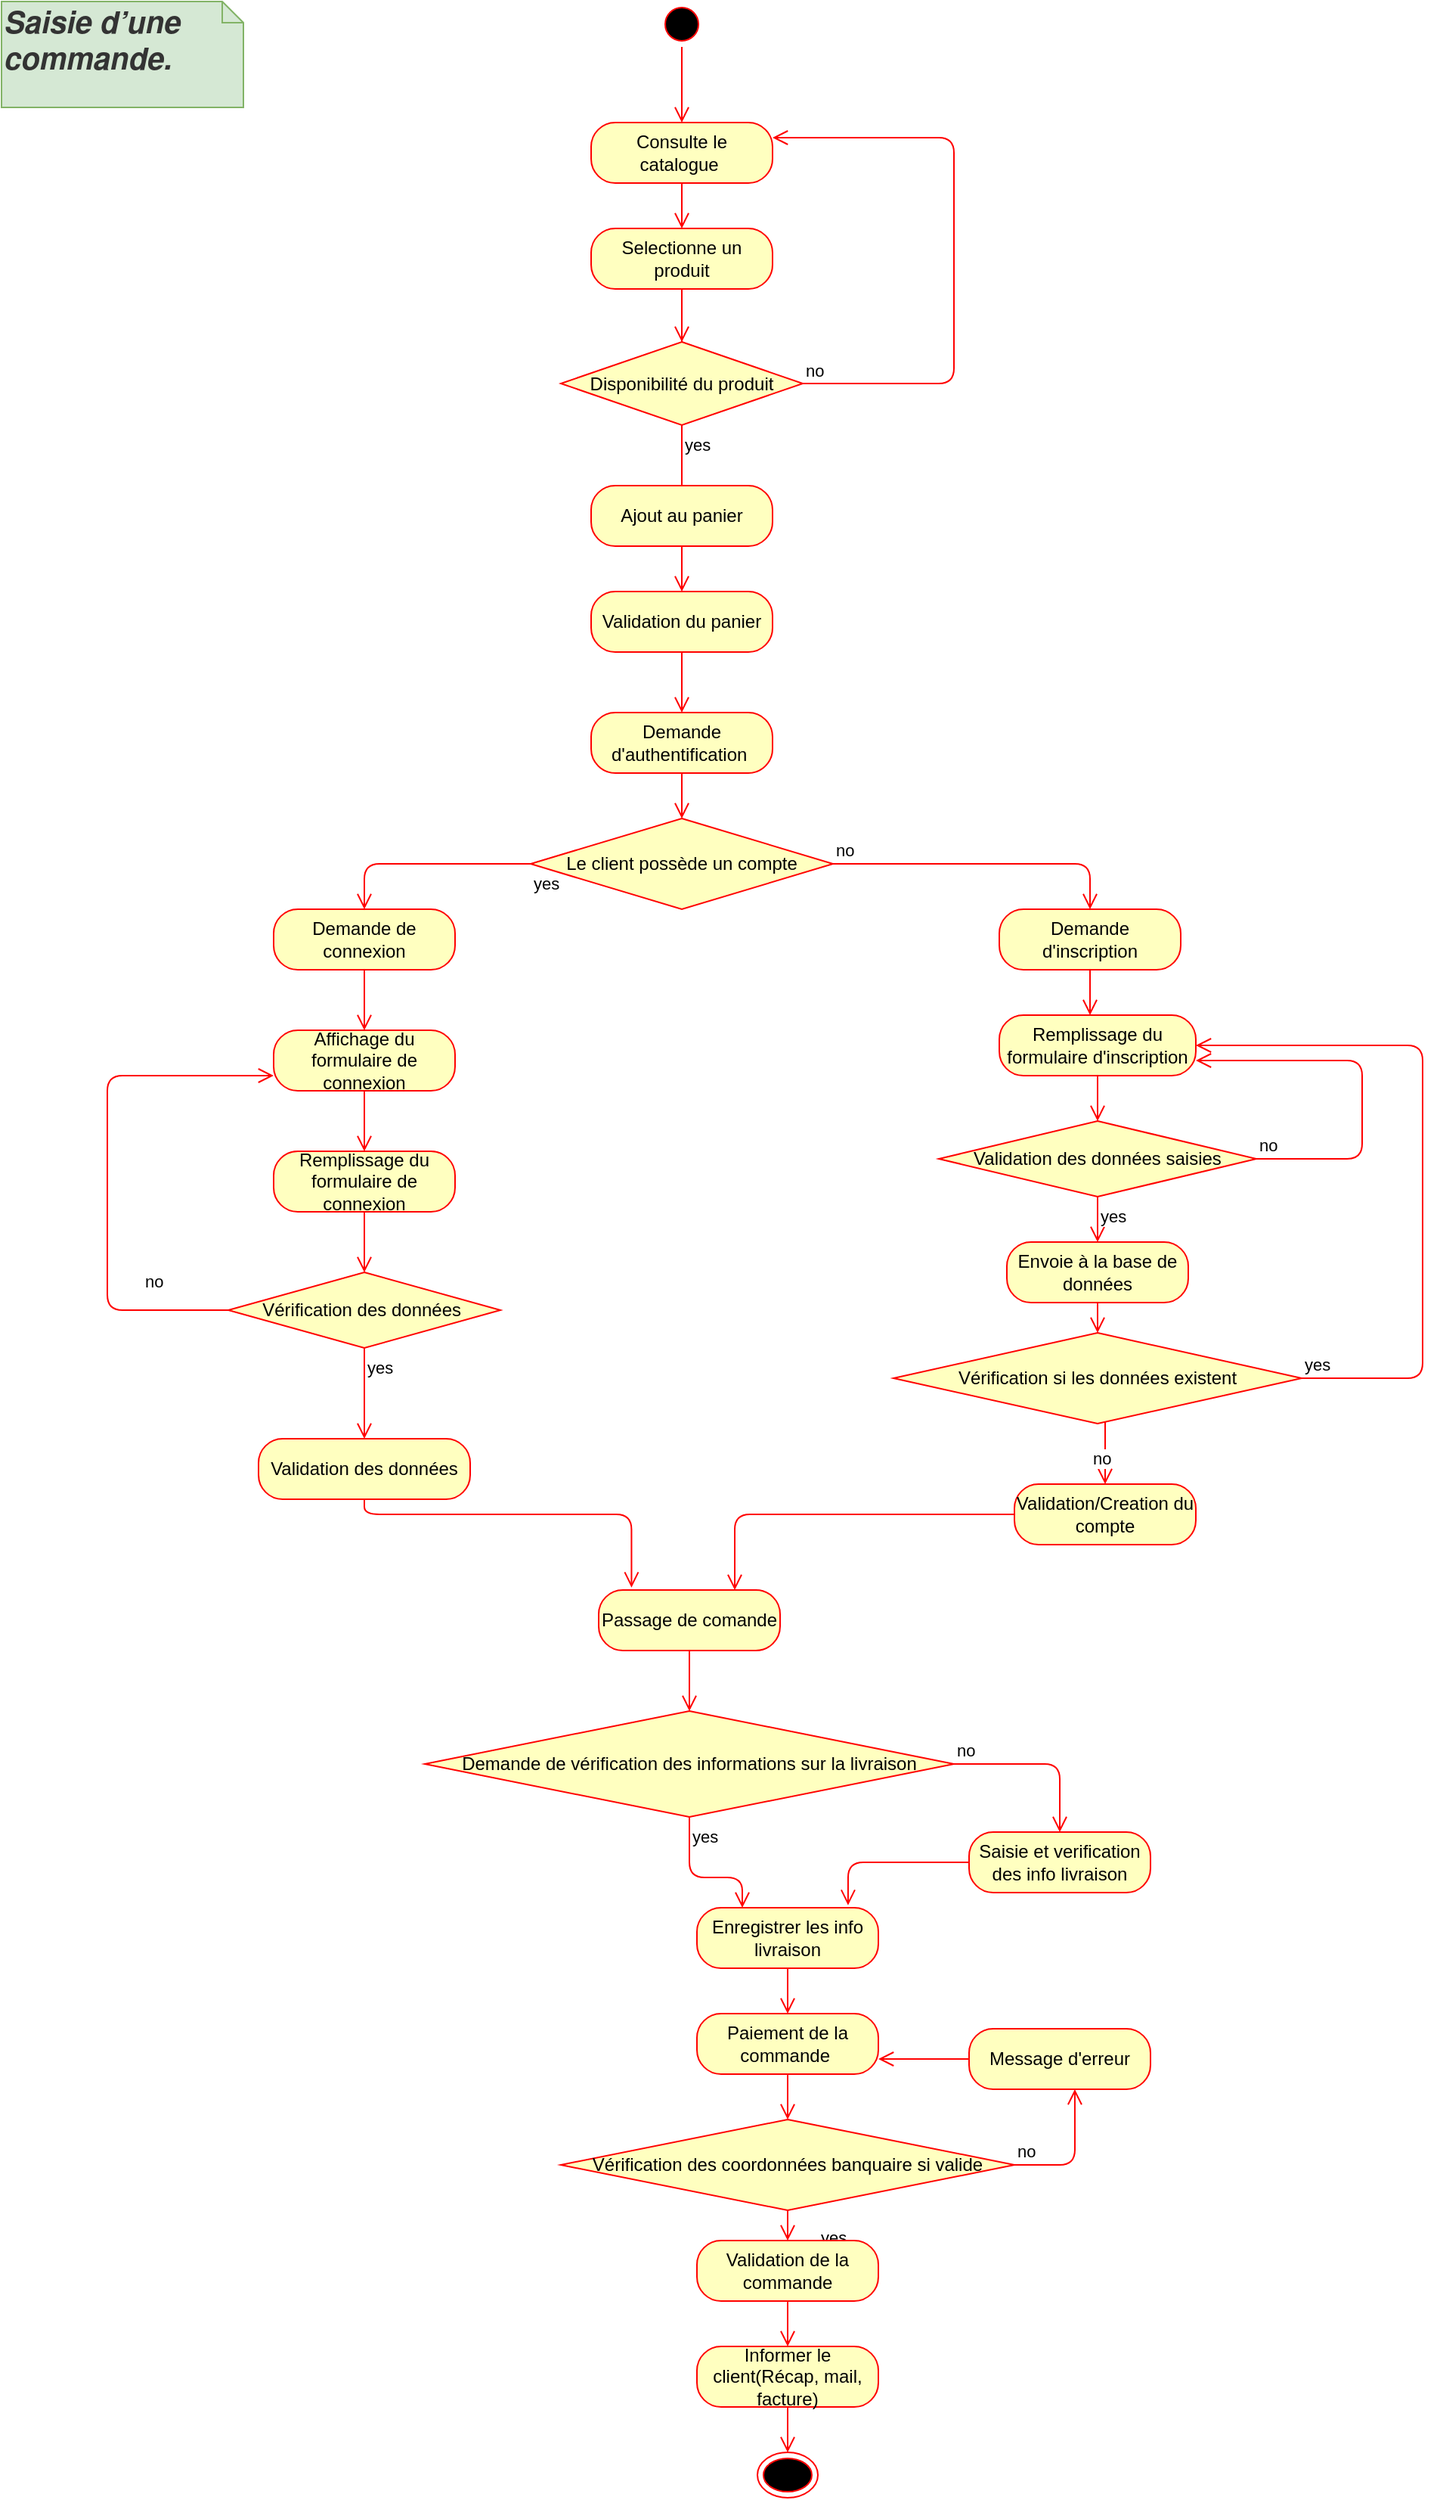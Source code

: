 <mxfile version="12.4.2" type="device" pages="1"><diagram name="Page-1" id="13e1069c-82ec-6db2-03f1-153e76fe0fe0"><mxGraphModel dx="1422" dy="822" grid="1" gridSize="10" guides="1" tooltips="1" connect="1" arrows="1" fold="1" page="1" pageScale="1" pageWidth="1100" pageHeight="850" background="#ffffff" math="0" shadow="0"><root><mxCell id="0"/><mxCell id="1" parent="0"/><mxCell id="GTsMGcesCZ-Y2nVgVBjx-22" value="" style="ellipse;html=1;shape=startState;fillColor=#000000;strokeColor=#ff0000;" vertex="1" parent="1"><mxGeometry x="535" y="40" width="30" height="30" as="geometry"/></mxCell><mxCell id="GTsMGcesCZ-Y2nVgVBjx-23" value="" style="edgeStyle=orthogonalEdgeStyle;html=1;verticalAlign=bottom;endArrow=open;endSize=8;strokeColor=#ff0000;" edge="1" source="GTsMGcesCZ-Y2nVgVBjx-22" parent="1"><mxGeometry relative="1" as="geometry"><mxPoint x="550" y="120" as="targetPoint"/><Array as="points"><mxPoint x="550" y="120"/><mxPoint x="550" y="120"/></Array></mxGeometry></mxCell><mxCell id="GTsMGcesCZ-Y2nVgVBjx-54" value="Selectionne un produit" style="rounded=1;whiteSpace=wrap;html=1;arcSize=40;fontColor=#000000;fillColor=#ffffc0;strokeColor=#ff0000;" vertex="1" parent="1"><mxGeometry x="490" y="190" width="120" height="40" as="geometry"/></mxCell><mxCell id="GTsMGcesCZ-Y2nVgVBjx-55" value="" style="edgeStyle=orthogonalEdgeStyle;html=1;verticalAlign=bottom;endArrow=open;endSize=8;strokeColor=#ff0000;" edge="1" source="GTsMGcesCZ-Y2nVgVBjx-64" parent="1"><mxGeometry relative="1" as="geometry"><mxPoint x="550" y="290" as="targetPoint"/></mxGeometry></mxCell><mxCell id="GTsMGcesCZ-Y2nVgVBjx-60" value="Consulte le catalogue&amp;nbsp;" style="rounded=1;whiteSpace=wrap;html=1;arcSize=40;fontColor=#000000;fillColor=#ffffc0;strokeColor=#ff0000;" vertex="1" parent="1"><mxGeometry x="490" y="120" width="120" height="40" as="geometry"/></mxCell><mxCell id="GTsMGcesCZ-Y2nVgVBjx-61" value="" style="edgeStyle=orthogonalEdgeStyle;html=1;verticalAlign=bottom;endArrow=open;endSize=8;strokeColor=#ff0000;" edge="1" source="GTsMGcesCZ-Y2nVgVBjx-60" parent="1"><mxGeometry relative="1" as="geometry"><mxPoint x="550" y="190" as="targetPoint"/></mxGeometry></mxCell><mxCell id="GTsMGcesCZ-Y2nVgVBjx-65" value="no" style="edgeStyle=orthogonalEdgeStyle;html=1;align=left;verticalAlign=bottom;endArrow=open;endSize=8;strokeColor=#ff0000;entryX=1;entryY=0.25;entryDx=0;entryDy=0;" edge="1" source="GTsMGcesCZ-Y2nVgVBjx-64" parent="1" target="GTsMGcesCZ-Y2nVgVBjx-60"><mxGeometry x="-1" relative="1" as="geometry"><mxPoint x="810" y="220" as="targetPoint"/><Array as="points"><mxPoint x="730" y="293"/><mxPoint x="730" y="130"/></Array></mxGeometry></mxCell><mxCell id="GTsMGcesCZ-Y2nVgVBjx-66" value="yes" style="edgeStyle=orthogonalEdgeStyle;html=1;align=left;verticalAlign=top;endArrow=open;endSize=8;strokeColor=#ff0000;" edge="1" source="GTsMGcesCZ-Y2nVgVBjx-64" parent="1"><mxGeometry x="-1" relative="1" as="geometry"><mxPoint x="550" y="400" as="targetPoint"/><Array as="points"><mxPoint x="550" y="395"/></Array></mxGeometry></mxCell><mxCell id="GTsMGcesCZ-Y2nVgVBjx-67" value="Ajout au panier" style="rounded=1;whiteSpace=wrap;html=1;arcSize=40;fontColor=#000000;fillColor=#ffffc0;strokeColor=#ff0000;" vertex="1" parent="1"><mxGeometry x="490" y="360" width="120" height="40" as="geometry"/></mxCell><mxCell id="GTsMGcesCZ-Y2nVgVBjx-68" value="" style="edgeStyle=orthogonalEdgeStyle;html=1;verticalAlign=bottom;endArrow=open;endSize=8;strokeColor=#ff0000;" edge="1" source="GTsMGcesCZ-Y2nVgVBjx-67" parent="1" target="GTsMGcesCZ-Y2nVgVBjx-69"><mxGeometry relative="1" as="geometry"><mxPoint x="550" y="490" as="targetPoint"/></mxGeometry></mxCell><mxCell id="GTsMGcesCZ-Y2nVgVBjx-69" value="Validation du panier" style="rounded=1;whiteSpace=wrap;html=1;arcSize=40;fontColor=#000000;fillColor=#ffffc0;strokeColor=#ff0000;" vertex="1" parent="1"><mxGeometry x="490" y="430" width="120" height="40" as="geometry"/></mxCell><mxCell id="GTsMGcesCZ-Y2nVgVBjx-70" value="" style="edgeStyle=orthogonalEdgeStyle;html=1;verticalAlign=bottom;endArrow=open;endSize=8;strokeColor=#ff0000;" edge="1" source="GTsMGcesCZ-Y2nVgVBjx-69" parent="1"><mxGeometry relative="1" as="geometry"><mxPoint x="550" y="510" as="targetPoint"/></mxGeometry></mxCell><mxCell id="GTsMGcesCZ-Y2nVgVBjx-77" value="Demande d'authentification&amp;nbsp;" style="rounded=1;whiteSpace=wrap;html=1;arcSize=40;fontColor=#000000;fillColor=#ffffc0;strokeColor=#ff0000;" vertex="1" parent="1"><mxGeometry x="490" y="510" width="120" height="40" as="geometry"/></mxCell><mxCell id="GTsMGcesCZ-Y2nVgVBjx-78" value="" style="edgeStyle=orthogonalEdgeStyle;html=1;verticalAlign=bottom;endArrow=open;endSize=8;strokeColor=#ff0000;" edge="1" source="GTsMGcesCZ-Y2nVgVBjx-77" parent="1"><mxGeometry relative="1" as="geometry"><mxPoint x="550" y="580" as="targetPoint"/></mxGeometry></mxCell><mxCell id="GTsMGcesCZ-Y2nVgVBjx-79" value="Le client possède un compte&lt;br&gt;" style="rhombus;whiteSpace=wrap;html=1;fillColor=#ffffc0;strokeColor=#ff0000;" vertex="1" parent="1"><mxGeometry x="450" y="580" width="200" height="60" as="geometry"/></mxCell><mxCell id="GTsMGcesCZ-Y2nVgVBjx-80" value="no" style="edgeStyle=orthogonalEdgeStyle;html=1;align=left;verticalAlign=bottom;endArrow=open;endSize=8;strokeColor=#ff0000;" edge="1" source="GTsMGcesCZ-Y2nVgVBjx-79" parent="1"><mxGeometry x="-1" relative="1" as="geometry"><mxPoint x="820" y="640" as="targetPoint"/><Array as="points"><mxPoint x="820" y="610"/></Array></mxGeometry></mxCell><mxCell id="GTsMGcesCZ-Y2nVgVBjx-81" value="yes" style="edgeStyle=orthogonalEdgeStyle;html=1;align=left;verticalAlign=top;endArrow=open;endSize=8;strokeColor=#ff0000;" edge="1" source="GTsMGcesCZ-Y2nVgVBjx-79" parent="1"><mxGeometry x="-1" relative="1" as="geometry"><mxPoint x="340" y="640" as="targetPoint"/><Array as="points"><mxPoint x="340" y="610"/></Array></mxGeometry></mxCell><mxCell id="GTsMGcesCZ-Y2nVgVBjx-82" value="Demande d'inscription" style="rounded=1;whiteSpace=wrap;html=1;arcSize=40;fontColor=#000000;fillColor=#ffffc0;strokeColor=#ff0000;" vertex="1" parent="1"><mxGeometry x="760" y="640" width="120" height="40" as="geometry"/></mxCell><mxCell id="GTsMGcesCZ-Y2nVgVBjx-83" value="" style="edgeStyle=orthogonalEdgeStyle;html=1;verticalAlign=bottom;endArrow=open;endSize=8;strokeColor=#ff0000;" edge="1" source="GTsMGcesCZ-Y2nVgVBjx-82" parent="1"><mxGeometry relative="1" as="geometry"><mxPoint x="820" y="710" as="targetPoint"/></mxGeometry></mxCell><mxCell id="GTsMGcesCZ-Y2nVgVBjx-84" value="Demande de connexion" style="rounded=1;whiteSpace=wrap;html=1;arcSize=40;fontColor=#000000;fillColor=#ffffc0;strokeColor=#ff0000;" vertex="1" parent="1"><mxGeometry x="280" y="640" width="120" height="40" as="geometry"/></mxCell><mxCell id="GTsMGcesCZ-Y2nVgVBjx-85" value="" style="edgeStyle=orthogonalEdgeStyle;html=1;verticalAlign=bottom;endArrow=open;endSize=8;strokeColor=#ff0000;entryX=0.5;entryY=0;entryDx=0;entryDy=0;" edge="1" source="GTsMGcesCZ-Y2nVgVBjx-84" parent="1" target="GTsMGcesCZ-Y2nVgVBjx-116"><mxGeometry relative="1" as="geometry"><mxPoint x="340" y="710" as="targetPoint"/></mxGeometry></mxCell><mxCell id="GTsMGcesCZ-Y2nVgVBjx-64" value="Disponibilité du produit" style="rhombus;whiteSpace=wrap;html=1;fillColor=#ffffc0;strokeColor=#ff0000;" vertex="1" parent="1"><mxGeometry x="470" y="265" width="160" height="55" as="geometry"/></mxCell><mxCell id="GTsMGcesCZ-Y2nVgVBjx-87" value="" style="edgeStyle=orthogonalEdgeStyle;html=1;verticalAlign=bottom;endArrow=open;endSize=8;strokeColor=#ff0000;" edge="1" parent="1" source="GTsMGcesCZ-Y2nVgVBjx-54" target="GTsMGcesCZ-Y2nVgVBjx-64"><mxGeometry relative="1" as="geometry"><mxPoint x="550" y="290" as="targetPoint"/><mxPoint x="550" y="230" as="sourcePoint"/></mxGeometry></mxCell><mxCell id="GTsMGcesCZ-Y2nVgVBjx-93" value="Remplissage du formulaire d'inscription" style="rounded=1;whiteSpace=wrap;html=1;arcSize=40;fontColor=#000000;fillColor=#ffffc0;strokeColor=#ff0000;" vertex="1" parent="1"><mxGeometry x="760" y="710" width="130" height="40" as="geometry"/></mxCell><mxCell id="GTsMGcesCZ-Y2nVgVBjx-94" value="" style="edgeStyle=orthogonalEdgeStyle;html=1;verticalAlign=bottom;endArrow=open;endSize=8;strokeColor=#ff0000;" edge="1" source="GTsMGcesCZ-Y2nVgVBjx-93" parent="1"><mxGeometry relative="1" as="geometry"><mxPoint x="825" y="780" as="targetPoint"/></mxGeometry></mxCell><mxCell id="GTsMGcesCZ-Y2nVgVBjx-98" value="Validation des données saisies" style="rhombus;whiteSpace=wrap;html=1;fillColor=#ffffc0;strokeColor=#ff0000;" vertex="1" parent="1"><mxGeometry x="720" y="780" width="210" height="50" as="geometry"/></mxCell><mxCell id="GTsMGcesCZ-Y2nVgVBjx-99" value="no" style="edgeStyle=orthogonalEdgeStyle;html=1;align=left;verticalAlign=bottom;endArrow=open;endSize=8;strokeColor=#ff0000;entryX=1;entryY=0.75;entryDx=0;entryDy=0;" edge="1" source="GTsMGcesCZ-Y2nVgVBjx-98" parent="1" target="GTsMGcesCZ-Y2nVgVBjx-93"><mxGeometry x="-1" relative="1" as="geometry"><mxPoint x="900" y="740" as="targetPoint"/><Array as="points"><mxPoint x="1000" y="805"/><mxPoint x="1000" y="740"/></Array></mxGeometry></mxCell><mxCell id="GTsMGcesCZ-Y2nVgVBjx-100" value="yes" style="edgeStyle=orthogonalEdgeStyle;html=1;align=left;verticalAlign=top;endArrow=open;endSize=8;strokeColor=#ff0000;" edge="1" source="GTsMGcesCZ-Y2nVgVBjx-98" parent="1"><mxGeometry x="-1" relative="1" as="geometry"><mxPoint x="825" y="860" as="targetPoint"/><Array as="points"><mxPoint x="825" y="830"/><mxPoint x="825" y="830"/></Array></mxGeometry></mxCell><mxCell id="GTsMGcesCZ-Y2nVgVBjx-101" value="Envoie à la base de données" style="rounded=1;whiteSpace=wrap;html=1;arcSize=40;fontColor=#000000;fillColor=#ffffc0;strokeColor=#ff0000;" vertex="1" parent="1"><mxGeometry x="765" y="860" width="120" height="40" as="geometry"/></mxCell><mxCell id="GTsMGcesCZ-Y2nVgVBjx-102" value="" style="edgeStyle=orthogonalEdgeStyle;html=1;verticalAlign=bottom;endArrow=open;endSize=8;strokeColor=#ff0000;" edge="1" source="GTsMGcesCZ-Y2nVgVBjx-101" parent="1"><mxGeometry relative="1" as="geometry"><mxPoint x="825" y="920" as="targetPoint"/></mxGeometry></mxCell><mxCell id="GTsMGcesCZ-Y2nVgVBjx-103" value="Vérification si les données existent" style="rhombus;whiteSpace=wrap;html=1;fillColor=#ffffc0;strokeColor=#ff0000;" vertex="1" parent="1"><mxGeometry x="690" y="920" width="270" height="60" as="geometry"/></mxCell><mxCell id="GTsMGcesCZ-Y2nVgVBjx-104" value="yes" style="edgeStyle=orthogonalEdgeStyle;html=1;align=left;verticalAlign=bottom;endArrow=open;endSize=8;strokeColor=#ff0000;exitX=1;exitY=0.5;exitDx=0;exitDy=0;entryX=1;entryY=0.5;entryDx=0;entryDy=0;" edge="1" source="GTsMGcesCZ-Y2nVgVBjx-103" parent="1" target="GTsMGcesCZ-Y2nVgVBjx-93"><mxGeometry x="-1" relative="1" as="geometry"><mxPoint x="1060" y="730" as="targetPoint"/><mxPoint x="990" y="950" as="sourcePoint"/><Array as="points"><mxPoint x="1040" y="950"/><mxPoint x="1040" y="730"/></Array></mxGeometry></mxCell><mxCell id="GTsMGcesCZ-Y2nVgVBjx-105" value="no" style="edgeStyle=orthogonalEdgeStyle;html=1;align=left;verticalAlign=top;endArrow=open;endSize=8;strokeColor=#ff0000;" edge="1" source="GTsMGcesCZ-Y2nVgVBjx-103" parent="1"><mxGeometry x="0.513" y="-22" relative="1" as="geometry"><mxPoint x="830" y="1020" as="targetPoint"/><Array as="points"><mxPoint x="830" y="1010"/><mxPoint x="830" y="1010"/></Array><mxPoint x="12" y="-20" as="offset"/></mxGeometry></mxCell><mxCell id="GTsMGcesCZ-Y2nVgVBjx-110" value="Validation/Creation du compte" style="rounded=1;whiteSpace=wrap;html=1;arcSize=40;fontColor=#000000;fillColor=#ffffc0;strokeColor=#ff0000;" vertex="1" parent="1"><mxGeometry x="770" y="1020" width="120" height="40" as="geometry"/></mxCell><mxCell id="GTsMGcesCZ-Y2nVgVBjx-111" value="" style="edgeStyle=orthogonalEdgeStyle;html=1;verticalAlign=bottom;endArrow=open;endSize=8;strokeColor=#ff0000;entryX=0.75;entryY=0;entryDx=0;entryDy=0;" edge="1" source="GTsMGcesCZ-Y2nVgVBjx-110" parent="1" target="GTsMGcesCZ-Y2nVgVBjx-127"><mxGeometry relative="1" as="geometry"><mxPoint x="660" y="1094.167" as="targetPoint"/><Array as="points"><mxPoint x="585" y="1040"/></Array></mxGeometry></mxCell><mxCell id="GTsMGcesCZ-Y2nVgVBjx-112" value="Remplissage du formulaire de connexion" style="rounded=1;whiteSpace=wrap;html=1;arcSize=40;fontColor=#000000;fillColor=#ffffc0;strokeColor=#ff0000;" vertex="1" parent="1"><mxGeometry x="280" y="800" width="120" height="40" as="geometry"/></mxCell><mxCell id="GTsMGcesCZ-Y2nVgVBjx-113" value="" style="edgeStyle=orthogonalEdgeStyle;html=1;verticalAlign=bottom;endArrow=open;endSize=8;strokeColor=#ff0000;" edge="1" source="GTsMGcesCZ-Y2nVgVBjx-112" parent="1"><mxGeometry relative="1" as="geometry"><mxPoint x="340" y="880" as="targetPoint"/></mxGeometry></mxCell><mxCell id="GTsMGcesCZ-Y2nVgVBjx-116" value="Affichage du formulaire de connexion" style="rounded=1;whiteSpace=wrap;html=1;arcSize=40;fontColor=#000000;fillColor=#ffffc0;strokeColor=#ff0000;" vertex="1" parent="1"><mxGeometry x="280" y="720" width="120" height="40" as="geometry"/></mxCell><mxCell id="GTsMGcesCZ-Y2nVgVBjx-117" value="" style="edgeStyle=orthogonalEdgeStyle;html=1;verticalAlign=bottom;endArrow=open;endSize=8;strokeColor=#ff0000;" edge="1" source="GTsMGcesCZ-Y2nVgVBjx-116" parent="1"><mxGeometry relative="1" as="geometry"><mxPoint x="340" y="800" as="targetPoint"/></mxGeometry></mxCell><mxCell id="GTsMGcesCZ-Y2nVgVBjx-118" value="Vérification des données&amp;nbsp;" style="rhombus;whiteSpace=wrap;html=1;fillColor=#ffffc0;strokeColor=#ff0000;" vertex="1" parent="1"><mxGeometry x="250" y="880" width="180" height="50" as="geometry"/></mxCell><mxCell id="GTsMGcesCZ-Y2nVgVBjx-119" value="no" style="edgeStyle=orthogonalEdgeStyle;html=1;align=left;verticalAlign=bottom;endArrow=open;endSize=8;strokeColor=#ff0000;entryX=0;entryY=0.75;entryDx=0;entryDy=0;" edge="1" source="GTsMGcesCZ-Y2nVgVBjx-118" parent="1" target="GTsMGcesCZ-Y2nVgVBjx-116"><mxGeometry x="-0.667" y="-10" relative="1" as="geometry"><mxPoint x="160" y="750" as="targetPoint"/><Array as="points"><mxPoint x="170" y="905"/><mxPoint x="170" y="750"/></Array><mxPoint as="offset"/></mxGeometry></mxCell><mxCell id="GTsMGcesCZ-Y2nVgVBjx-120" value="yes" style="edgeStyle=orthogonalEdgeStyle;html=1;align=left;verticalAlign=top;endArrow=open;endSize=8;strokeColor=#ff0000;" edge="1" source="GTsMGcesCZ-Y2nVgVBjx-118" parent="1" target="GTsMGcesCZ-Y2nVgVBjx-121"><mxGeometry x="-1" relative="1" as="geometry"><mxPoint x="340" y="970" as="targetPoint"/><Array as="points"><mxPoint x="340" y="970"/><mxPoint x="340" y="970"/></Array></mxGeometry></mxCell><mxCell id="GTsMGcesCZ-Y2nVgVBjx-121" value="Validation des données" style="rounded=1;whiteSpace=wrap;html=1;arcSize=40;fontColor=#000000;fillColor=#ffffc0;strokeColor=#ff0000;" vertex="1" parent="1"><mxGeometry x="270" y="990" width="140" height="40" as="geometry"/></mxCell><mxCell id="GTsMGcesCZ-Y2nVgVBjx-122" value="" style="edgeStyle=orthogonalEdgeStyle;html=1;verticalAlign=bottom;endArrow=open;endSize=8;strokeColor=#ff0000;entryX=0.181;entryY=-0.042;entryDx=0;entryDy=0;entryPerimeter=0;" edge="1" source="GTsMGcesCZ-Y2nVgVBjx-121" parent="1" target="GTsMGcesCZ-Y2nVgVBjx-127"><mxGeometry relative="1" as="geometry"><mxPoint x="440.833" y="1095" as="targetPoint"/><Array as="points"><mxPoint x="340" y="1040"/><mxPoint x="517" y="1040"/></Array></mxGeometry></mxCell><mxCell id="GTsMGcesCZ-Y2nVgVBjx-127" value="Passage de comande" style="rounded=1;whiteSpace=wrap;html=1;arcSize=40;fontColor=#000000;fillColor=#ffffc0;strokeColor=#ff0000;" vertex="1" parent="1"><mxGeometry x="495" y="1090" width="120" height="40" as="geometry"/></mxCell><mxCell id="GTsMGcesCZ-Y2nVgVBjx-128" value="" style="edgeStyle=orthogonalEdgeStyle;html=1;verticalAlign=bottom;endArrow=open;endSize=8;strokeColor=#ff0000;" edge="1" source="GTsMGcesCZ-Y2nVgVBjx-127" parent="1"><mxGeometry relative="1" as="geometry"><mxPoint x="555" y="1170" as="targetPoint"/></mxGeometry></mxCell><mxCell id="GTsMGcesCZ-Y2nVgVBjx-131" value="Demande de vérification des informations sur la livraison" style="rhombus;whiteSpace=wrap;html=1;fillColor=#ffffc0;strokeColor=#ff0000;" vertex="1" parent="1"><mxGeometry x="380" y="1170" width="350" height="70" as="geometry"/></mxCell><mxCell id="GTsMGcesCZ-Y2nVgVBjx-132" value="no" style="edgeStyle=orthogonalEdgeStyle;html=1;align=left;verticalAlign=bottom;endArrow=open;endSize=8;strokeColor=#ff0000;" edge="1" source="GTsMGcesCZ-Y2nVgVBjx-131" parent="1"><mxGeometry x="-1" relative="1" as="geometry"><mxPoint x="800" y="1250" as="targetPoint"/><Array as="points"><mxPoint x="800" y="1205"/></Array></mxGeometry></mxCell><mxCell id="GTsMGcesCZ-Y2nVgVBjx-133" value="yes" style="edgeStyle=orthogonalEdgeStyle;html=1;align=left;verticalAlign=top;endArrow=open;endSize=8;strokeColor=#ff0000;entryX=0.25;entryY=0;entryDx=0;entryDy=0;" edge="1" source="GTsMGcesCZ-Y2nVgVBjx-131" parent="1" target="GTsMGcesCZ-Y2nVgVBjx-139"><mxGeometry x="-1" relative="1" as="geometry"><mxPoint x="555" y="1400" as="targetPoint"/><Array as="points"><mxPoint x="555" y="1280"/><mxPoint x="590" y="1280"/></Array></mxGeometry></mxCell><mxCell id="GTsMGcesCZ-Y2nVgVBjx-135" value="Saisie et verification des info livraison" style="rounded=1;whiteSpace=wrap;html=1;arcSize=40;fontColor=#000000;fillColor=#ffffc0;strokeColor=#ff0000;" vertex="1" parent="1"><mxGeometry x="740" y="1250" width="120" height="40" as="geometry"/></mxCell><mxCell id="GTsMGcesCZ-Y2nVgVBjx-136" value="" style="edgeStyle=orthogonalEdgeStyle;html=1;verticalAlign=bottom;endArrow=open;endSize=8;strokeColor=#ff0000;entryX=0.833;entryY=-0.042;entryDx=0;entryDy=0;entryPerimeter=0;" edge="1" source="GTsMGcesCZ-Y2nVgVBjx-135" parent="1" target="GTsMGcesCZ-Y2nVgVBjx-139"><mxGeometry relative="1" as="geometry"><mxPoint x="670" y="1400" as="targetPoint"/></mxGeometry></mxCell><mxCell id="GTsMGcesCZ-Y2nVgVBjx-139" value="Enregistrer les info livraison" style="rounded=1;whiteSpace=wrap;html=1;arcSize=40;fontColor=#000000;fillColor=#ffffc0;strokeColor=#ff0000;" vertex="1" parent="1"><mxGeometry x="560" y="1300" width="120" height="40" as="geometry"/></mxCell><mxCell id="GTsMGcesCZ-Y2nVgVBjx-140" value="" style="edgeStyle=orthogonalEdgeStyle;html=1;verticalAlign=bottom;endArrow=open;endSize=8;strokeColor=#ff0000;" edge="1" source="GTsMGcesCZ-Y2nVgVBjx-139" parent="1"><mxGeometry relative="1" as="geometry"><mxPoint x="620" y="1370" as="targetPoint"/></mxGeometry></mxCell><mxCell id="GTsMGcesCZ-Y2nVgVBjx-141" value="Paiement de la commande&amp;nbsp;" style="rounded=1;whiteSpace=wrap;html=1;arcSize=40;fontColor=#000000;fillColor=#ffffc0;strokeColor=#ff0000;" vertex="1" parent="1"><mxGeometry x="560" y="1370" width="120" height="40" as="geometry"/></mxCell><mxCell id="GTsMGcesCZ-Y2nVgVBjx-142" value="" style="edgeStyle=orthogonalEdgeStyle;html=1;verticalAlign=bottom;endArrow=open;endSize=8;strokeColor=#ff0000;" edge="1" source="GTsMGcesCZ-Y2nVgVBjx-141" parent="1"><mxGeometry relative="1" as="geometry"><mxPoint x="620" y="1440" as="targetPoint"/></mxGeometry></mxCell><mxCell id="GTsMGcesCZ-Y2nVgVBjx-146" value="Vérification des coordonnées banquaire si valide" style="rhombus;whiteSpace=wrap;html=1;fillColor=#ffffc0;strokeColor=#ff0000;" vertex="1" parent="1"><mxGeometry x="470" y="1440" width="300" height="60" as="geometry"/></mxCell><mxCell id="GTsMGcesCZ-Y2nVgVBjx-147" value="no" style="edgeStyle=orthogonalEdgeStyle;html=1;align=left;verticalAlign=bottom;endArrow=open;endSize=8;strokeColor=#ff0000;entryX=0.583;entryY=1;entryDx=0;entryDy=0;entryPerimeter=0;" edge="1" source="GTsMGcesCZ-Y2nVgVBjx-146" parent="1" target="GTsMGcesCZ-Y2nVgVBjx-149"><mxGeometry x="-1" relative="1" as="geometry"><mxPoint x="810" y="1420" as="targetPoint"/><Array as="points"><mxPoint x="810" y="1470"/></Array></mxGeometry></mxCell><mxCell id="GTsMGcesCZ-Y2nVgVBjx-148" value="yes" style="edgeStyle=orthogonalEdgeStyle;html=1;align=left;verticalAlign=top;endArrow=open;endSize=8;strokeColor=#ff0000;" edge="1" source="GTsMGcesCZ-Y2nVgVBjx-146" parent="1"><mxGeometry x="-0.5" y="20" relative="1" as="geometry"><mxPoint x="620" y="1520" as="targetPoint"/><Array as="points"><mxPoint x="620" y="1520"/><mxPoint x="620" y="1520"/></Array><mxPoint as="offset"/></mxGeometry></mxCell><mxCell id="GTsMGcesCZ-Y2nVgVBjx-149" value="Message d'erreur" style="rounded=1;whiteSpace=wrap;html=1;arcSize=40;fontColor=#000000;fillColor=#ffffc0;strokeColor=#ff0000;" vertex="1" parent="1"><mxGeometry x="740" y="1380" width="120" height="40" as="geometry"/></mxCell><mxCell id="GTsMGcesCZ-Y2nVgVBjx-150" value="" style="edgeStyle=orthogonalEdgeStyle;html=1;verticalAlign=bottom;endArrow=open;endSize=8;strokeColor=#ff0000;" edge="1" source="GTsMGcesCZ-Y2nVgVBjx-149" parent="1"><mxGeometry relative="1" as="geometry"><mxPoint x="680" y="1400" as="targetPoint"/><Array as="points"><mxPoint x="680" y="1400"/></Array></mxGeometry></mxCell><mxCell id="GTsMGcesCZ-Y2nVgVBjx-151" value="Validation de la commande" style="rounded=1;whiteSpace=wrap;html=1;arcSize=40;fontColor=#000000;fillColor=#ffffc0;strokeColor=#ff0000;" vertex="1" parent="1"><mxGeometry x="560" y="1520" width="120" height="40" as="geometry"/></mxCell><mxCell id="GTsMGcesCZ-Y2nVgVBjx-152" value="" style="edgeStyle=orthogonalEdgeStyle;html=1;verticalAlign=bottom;endArrow=open;endSize=8;strokeColor=#ff0000;" edge="1" source="GTsMGcesCZ-Y2nVgVBjx-151" parent="1"><mxGeometry relative="1" as="geometry"><mxPoint x="620" y="1590" as="targetPoint"/><Array as="points"><mxPoint x="620" y="1580"/><mxPoint x="620" y="1580"/></Array></mxGeometry></mxCell><mxCell id="GTsMGcesCZ-Y2nVgVBjx-153" value="Informer le client(Récap, mail, facture)" style="rounded=1;whiteSpace=wrap;html=1;arcSize=40;fontColor=#000000;fillColor=#ffffc0;strokeColor=#ff0000;" vertex="1" parent="1"><mxGeometry x="560" y="1590" width="120" height="40" as="geometry"/></mxCell><mxCell id="GTsMGcesCZ-Y2nVgVBjx-154" value="" style="edgeStyle=orthogonalEdgeStyle;html=1;verticalAlign=bottom;endArrow=open;endSize=8;strokeColor=#ff0000;" edge="1" source="GTsMGcesCZ-Y2nVgVBjx-153" parent="1"><mxGeometry relative="1" as="geometry"><mxPoint x="620" y="1660" as="targetPoint"/></mxGeometry></mxCell><mxCell id="GTsMGcesCZ-Y2nVgVBjx-155" value="" style="ellipse;html=1;shape=endState;fillColor=#000000;strokeColor=#ff0000;" vertex="1" parent="1"><mxGeometry x="600" y="1660" width="40" height="30" as="geometry"/></mxCell><mxCell id="GTsMGcesCZ-Y2nVgVBjx-156" value="&lt;span style=&quot;color: rgb(51 , 51 , 51) ; font-family: &amp;#34;helvetica neue&amp;#34; , &amp;#34;helvetica&amp;#34; , &amp;#34;segoe ui&amp;#34; , &amp;#34;arial&amp;#34; , &amp;#34;freesans&amp;#34; , sans-serif , &amp;#34;apple color emoji&amp;#34; , &amp;#34;segoe ui emoji&amp;#34; , &amp;#34;segoe ui symbol&amp;#34; ; white-space: normal&quot;&gt;&lt;i&gt;&lt;b&gt;&lt;font style=&quot;font-size: 20px&quot;&gt;Saisie d’une commande.&lt;/font&gt;&lt;/b&gt;&lt;/i&gt;&lt;/span&gt;" style="shape=note;whiteSpace=wrap;html=1;size=14;verticalAlign=top;align=left;spacingTop=-6;fillColor=#d5e8d4;strokeColor=#82b366;fontFamily=Comic Sans MS;" vertex="1" parent="1"><mxGeometry x="100" y="40" width="160" height="70" as="geometry"/></mxCell></root></mxGraphModel></diagram></mxfile>